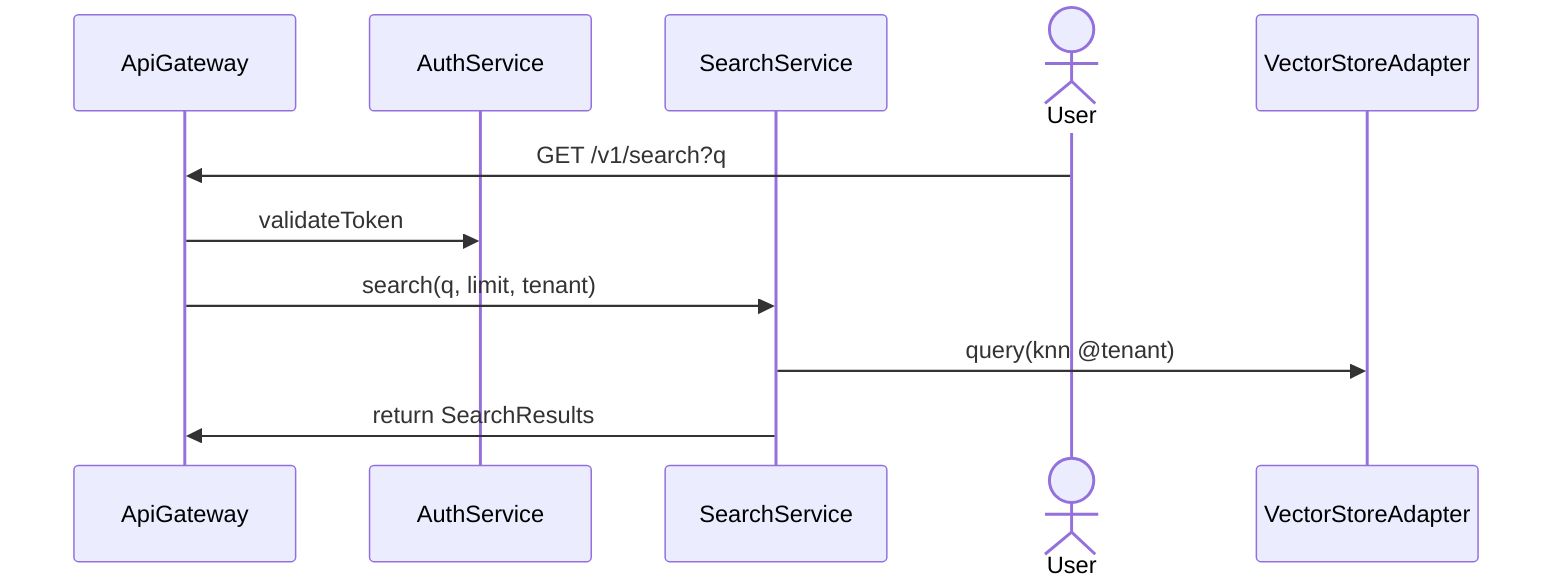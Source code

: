sequenceDiagram
  participant ApiGateway as ApiGateway
  participant AuthService as AuthService
  participant SearchServic as SearchService
  actor User
  participant VectorStoreA as VectorStoreAdapter
  User->>ApiGateway: GET /v1/search?q
  ApiGateway->>AuthService: validateToken
  ApiGateway->>SearchServic: search(q, limit, tenant)
  SearchServic->>VectorStoreA: query(knn @tenant)
  SearchServic->>ApiGateway: return SearchResults